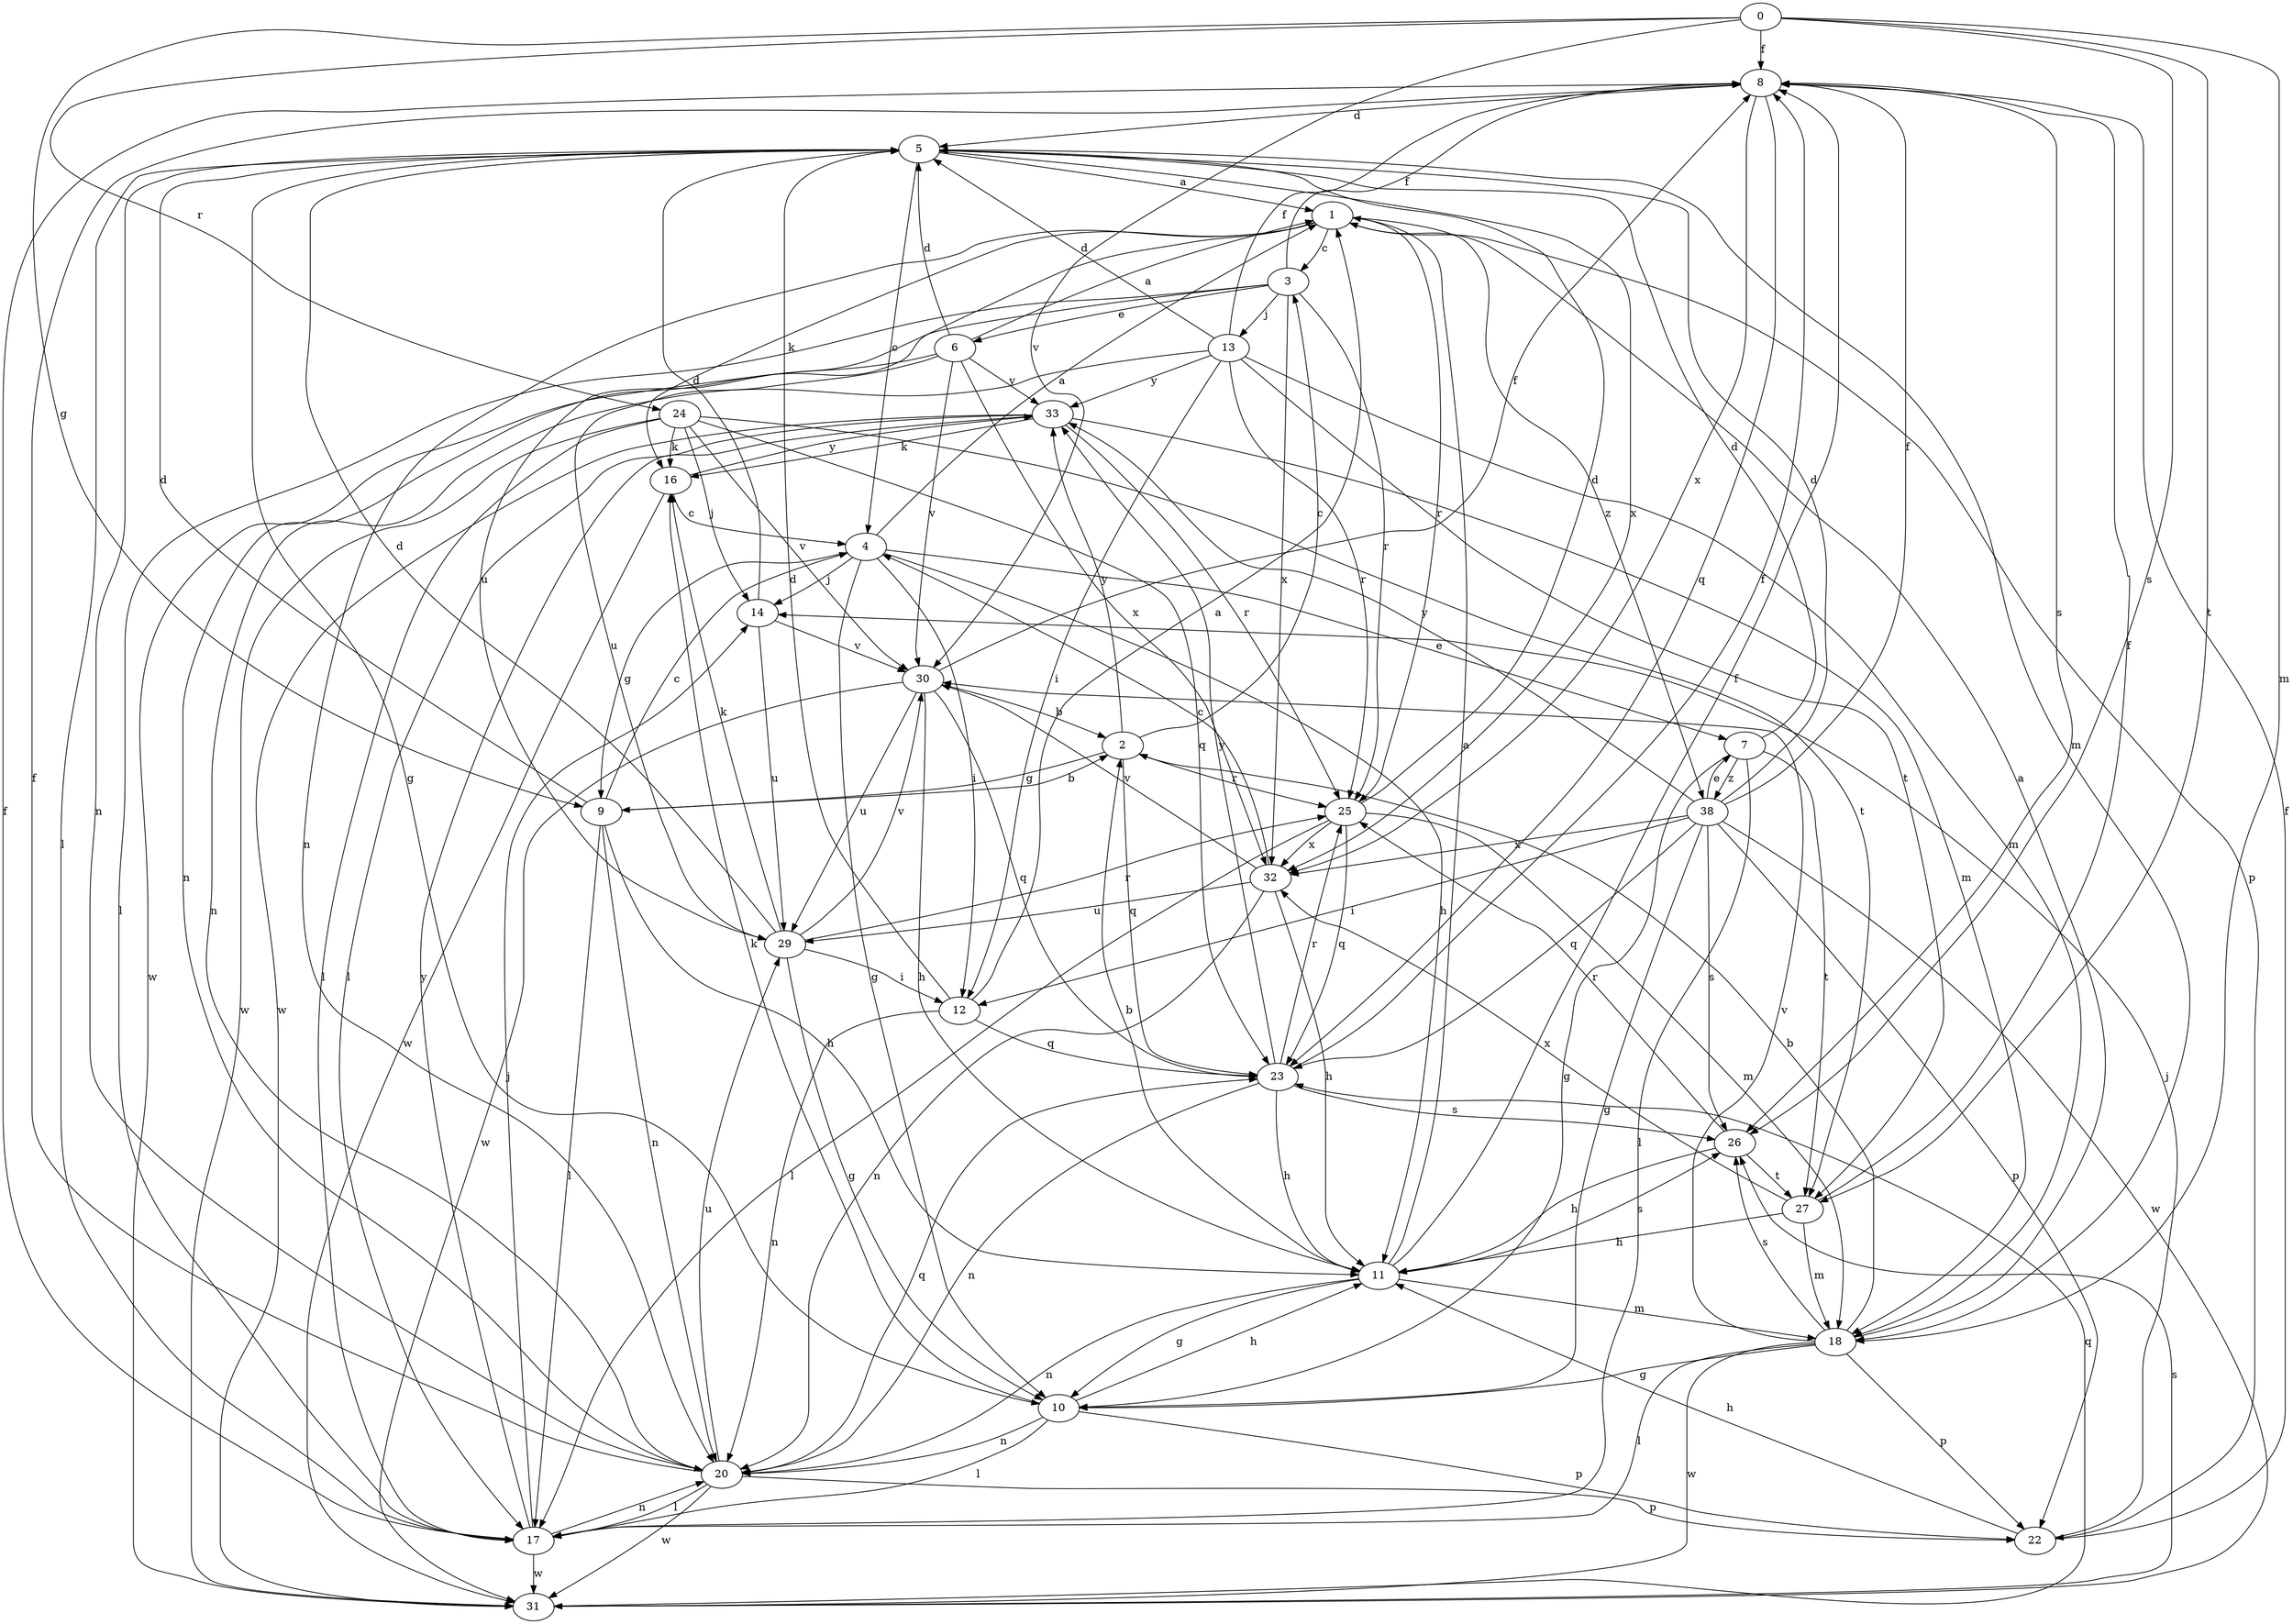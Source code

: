 strict digraph  {
0;
1;
2;
3;
4;
5;
6;
7;
8;
9;
10;
11;
12;
13;
14;
16;
17;
18;
20;
22;
23;
24;
25;
26;
27;
29;
30;
31;
32;
33;
38;
0 -> 8  [label=f];
0 -> 9  [label=g];
0 -> 18  [label=m];
0 -> 24  [label=r];
0 -> 26  [label=s];
0 -> 27  [label=t];
0 -> 30  [label=v];
1 -> 3  [label=c];
1 -> 16  [label=k];
1 -> 20  [label=n];
1 -> 22  [label=p];
1 -> 25  [label=r];
1 -> 29  [label=u];
1 -> 38  [label=z];
2 -> 3  [label=c];
2 -> 9  [label=g];
2 -> 23  [label=q];
2 -> 25  [label=r];
2 -> 33  [label=y];
3 -> 6  [label=e];
3 -> 8  [label=f];
3 -> 13  [label=j];
3 -> 17  [label=l];
3 -> 20  [label=n];
3 -> 25  [label=r];
3 -> 32  [label=x];
4 -> 1  [label=a];
4 -> 7  [label=e];
4 -> 9  [label=g];
4 -> 10  [label=g];
4 -> 11  [label=h];
4 -> 12  [label=i];
4 -> 14  [label=j];
5 -> 1  [label=a];
5 -> 4  [label=c];
5 -> 10  [label=g];
5 -> 17  [label=l];
5 -> 18  [label=m];
5 -> 20  [label=n];
5 -> 32  [label=x];
6 -> 1  [label=a];
6 -> 5  [label=d];
6 -> 29  [label=u];
6 -> 30  [label=v];
6 -> 31  [label=w];
6 -> 32  [label=x];
6 -> 33  [label=y];
7 -> 5  [label=d];
7 -> 10  [label=g];
7 -> 17  [label=l];
7 -> 27  [label=t];
7 -> 38  [label=z];
8 -> 5  [label=d];
8 -> 23  [label=q];
8 -> 26  [label=s];
8 -> 32  [label=x];
9 -> 2  [label=b];
9 -> 4  [label=c];
9 -> 5  [label=d];
9 -> 11  [label=h];
9 -> 17  [label=l];
9 -> 20  [label=n];
10 -> 11  [label=h];
10 -> 16  [label=k];
10 -> 17  [label=l];
10 -> 20  [label=n];
10 -> 22  [label=p];
11 -> 1  [label=a];
11 -> 2  [label=b];
11 -> 8  [label=f];
11 -> 10  [label=g];
11 -> 18  [label=m];
11 -> 20  [label=n];
11 -> 26  [label=s];
12 -> 1  [label=a];
12 -> 5  [label=d];
12 -> 20  [label=n];
12 -> 23  [label=q];
13 -> 5  [label=d];
13 -> 8  [label=f];
13 -> 12  [label=i];
13 -> 18  [label=m];
13 -> 20  [label=n];
13 -> 25  [label=r];
13 -> 27  [label=t];
13 -> 33  [label=y];
14 -> 5  [label=d];
14 -> 29  [label=u];
14 -> 30  [label=v];
16 -> 4  [label=c];
16 -> 31  [label=w];
16 -> 33  [label=y];
17 -> 8  [label=f];
17 -> 14  [label=j];
17 -> 20  [label=n];
17 -> 31  [label=w];
17 -> 33  [label=y];
18 -> 1  [label=a];
18 -> 2  [label=b];
18 -> 10  [label=g];
18 -> 17  [label=l];
18 -> 22  [label=p];
18 -> 26  [label=s];
18 -> 30  [label=v];
18 -> 31  [label=w];
20 -> 8  [label=f];
20 -> 17  [label=l];
20 -> 22  [label=p];
20 -> 23  [label=q];
20 -> 29  [label=u];
20 -> 31  [label=w];
22 -> 8  [label=f];
22 -> 11  [label=h];
22 -> 14  [label=j];
23 -> 8  [label=f];
23 -> 11  [label=h];
23 -> 20  [label=n];
23 -> 25  [label=r];
23 -> 26  [label=s];
23 -> 33  [label=y];
24 -> 14  [label=j];
24 -> 16  [label=k];
24 -> 17  [label=l];
24 -> 23  [label=q];
24 -> 27  [label=t];
24 -> 30  [label=v];
24 -> 31  [label=w];
25 -> 5  [label=d];
25 -> 17  [label=l];
25 -> 18  [label=m];
25 -> 23  [label=q];
25 -> 32  [label=x];
26 -> 11  [label=h];
26 -> 25  [label=r];
26 -> 27  [label=t];
27 -> 8  [label=f];
27 -> 11  [label=h];
27 -> 18  [label=m];
27 -> 32  [label=x];
29 -> 5  [label=d];
29 -> 10  [label=g];
29 -> 12  [label=i];
29 -> 16  [label=k];
29 -> 25  [label=r];
29 -> 30  [label=v];
30 -> 2  [label=b];
30 -> 8  [label=f];
30 -> 11  [label=h];
30 -> 23  [label=q];
30 -> 29  [label=u];
30 -> 31  [label=w];
31 -> 23  [label=q];
31 -> 26  [label=s];
32 -> 4  [label=c];
32 -> 11  [label=h];
32 -> 20  [label=n];
32 -> 29  [label=u];
32 -> 30  [label=v];
33 -> 16  [label=k];
33 -> 17  [label=l];
33 -> 18  [label=m];
33 -> 25  [label=r];
33 -> 31  [label=w];
38 -> 5  [label=d];
38 -> 7  [label=e];
38 -> 8  [label=f];
38 -> 10  [label=g];
38 -> 12  [label=i];
38 -> 22  [label=p];
38 -> 23  [label=q];
38 -> 26  [label=s];
38 -> 31  [label=w];
38 -> 32  [label=x];
38 -> 33  [label=y];
}

